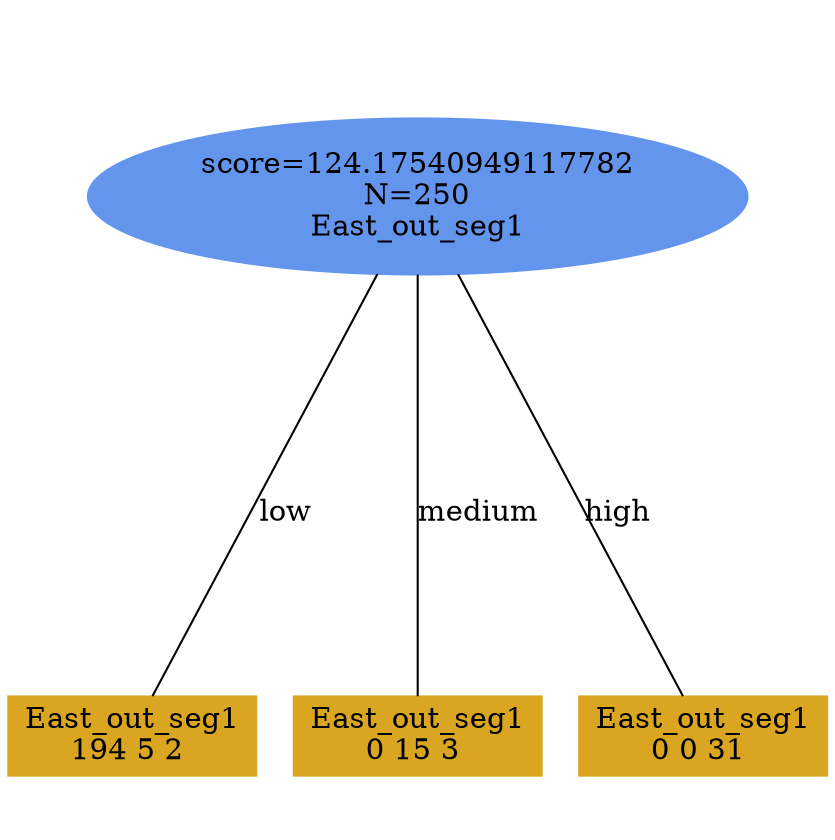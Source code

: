 digraph "DD" {
size = "7.5,10"
ratio=1.0;
center = true;
edge [dir = none];
{ rank = same; node [shape=ellipse, style=filled, color=cornflowerblue];"2594" [label="score=124.17540949117782\nN=250\nEast_out_seg1"];}
{ rank = same; node [shape=box, style=filled, color=goldenrod];"2595" [label="East_out_seg1\n194 5 2 "];}
{ rank = same; node [shape=box, style=filled, color=goldenrod];"2596" [label="East_out_seg1\n0 15 3 "];}
{ rank = same; node [shape=box, style=filled, color=goldenrod];"2597" [label="East_out_seg1\n0 0 31 "];}
"2594" -> "2595" [label = "low"];
"2594" -> "2596" [label = "medium"];
"2594" -> "2597" [label = "high"];

}